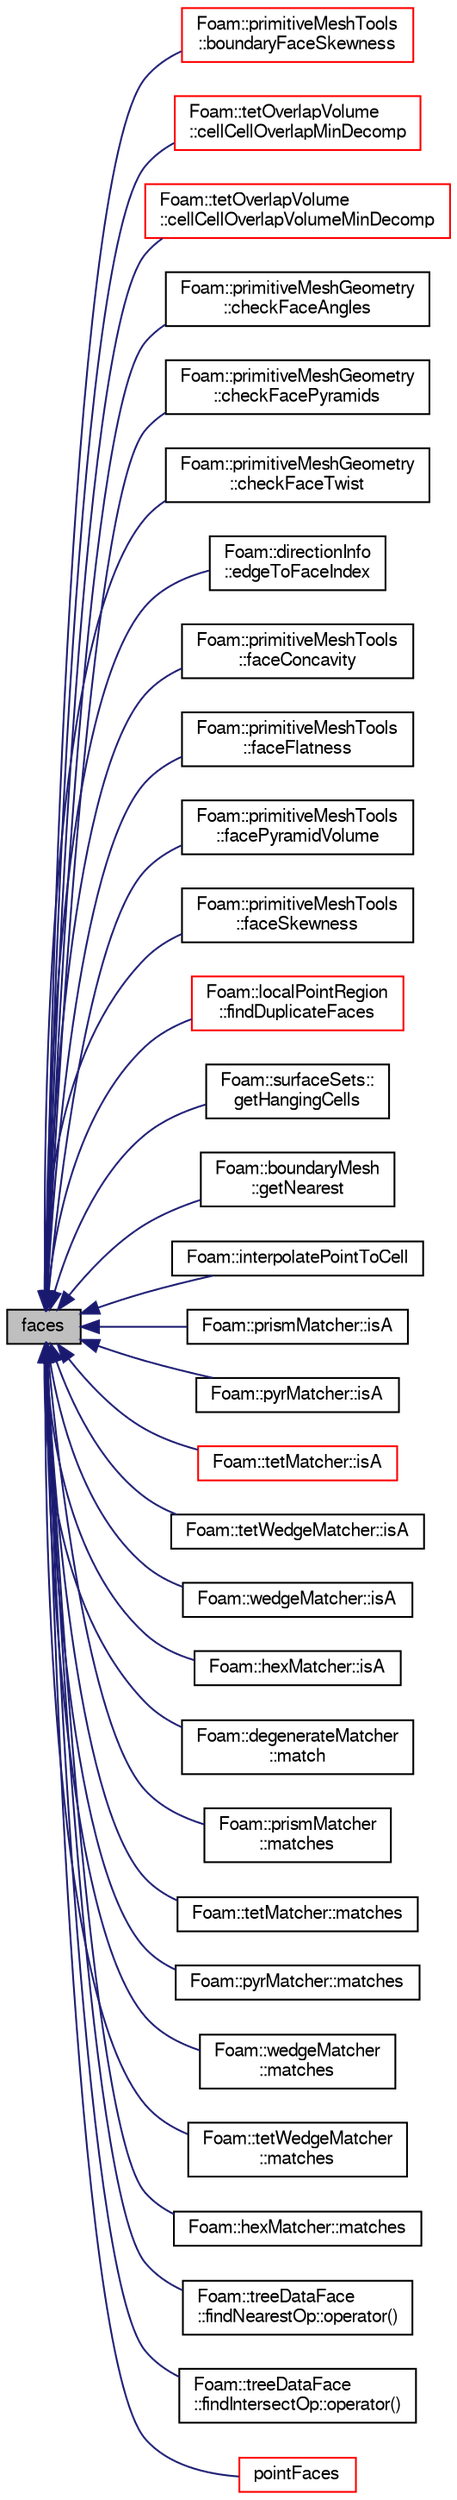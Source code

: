 digraph "faces"
{
  bgcolor="transparent";
  edge [fontname="FreeSans",fontsize="10",labelfontname="FreeSans",labelfontsize="10"];
  node [fontname="FreeSans",fontsize="10",shape=record];
  rankdir="LR";
  Node1 [label="faces",height=0.2,width=0.4,color="black", fillcolor="grey75", style="filled" fontcolor="black"];
  Node1 -> Node2 [dir="back",color="midnightblue",fontsize="10",style="solid",fontname="FreeSans"];
  Node2 [label="Foam::primitiveMeshTools\l::boundaryFaceSkewness",height=0.2,width=0.4,color="red",URL="$a01913.html#adb50ddf90d75ce9d64beafa16e1ccf02",tooltip="Skewness of single boundary face. "];
  Node1 -> Node3 [dir="back",color="midnightblue",fontsize="10",style="solid",fontname="FreeSans"];
  Node3 [label="Foam::tetOverlapVolume\l::cellCellOverlapMinDecomp",height=0.2,width=0.4,color="red",URL="$a02500.html#ad7d2fcd3e6fe707b574ad52fecb2b319",tooltip="Return true if olverlap volume is greater than threshold. "];
  Node1 -> Node4 [dir="back",color="midnightblue",fontsize="10",style="solid",fontname="FreeSans"];
  Node4 [label="Foam::tetOverlapVolume\l::cellCellOverlapVolumeMinDecomp",height=0.2,width=0.4,color="red",URL="$a02500.html#ac07b93de89840367af8c4144a41b064d",tooltip="Calculates the overlap volume. "];
  Node1 -> Node5 [dir="back",color="midnightblue",fontsize="10",style="solid",fontname="FreeSans"];
  Node5 [label="Foam::primitiveMeshGeometry\l::checkFaceAngles",height=0.2,width=0.4,color="black",URL="$a01912.html#a1e53fa2de621f051c1777b67d71e354c"];
  Node1 -> Node6 [dir="back",color="midnightblue",fontsize="10",style="solid",fontname="FreeSans"];
  Node6 [label="Foam::primitiveMeshGeometry\l::checkFacePyramids",height=0.2,width=0.4,color="black",URL="$a01912.html#ad90dd781f10ef81bbfefbe0b9b8fe46e"];
  Node1 -> Node7 [dir="back",color="midnightblue",fontsize="10",style="solid",fontname="FreeSans"];
  Node7 [label="Foam::primitiveMeshGeometry\l::checkFaceTwist",height=0.2,width=0.4,color="black",URL="$a01912.html#a024a05dbc6d84c1506e13b255ee71518"];
  Node1 -> Node8 [dir="back",color="midnightblue",fontsize="10",style="solid",fontname="FreeSans"];
  Node8 [label="Foam::directionInfo\l::edgeToFaceIndex",height=0.2,width=0.4,color="black",URL="$a00520.html#ae91026257717a2d46454adf53e72da4d",tooltip="Given edge on hex cell find corresponding edge on face. Is either. "];
  Node1 -> Node9 [dir="back",color="midnightblue",fontsize="10",style="solid",fontname="FreeSans"];
  Node9 [label="Foam::primitiveMeshTools\l::faceConcavity",height=0.2,width=0.4,color="black",URL="$a01913.html#a10cc791bf86b406e9f23f80b34b8bf8d",tooltip="Generate face concavity field. Returns per face the (sin of the) "];
  Node1 -> Node10 [dir="back",color="midnightblue",fontsize="10",style="solid",fontname="FreeSans"];
  Node10 [label="Foam::primitiveMeshTools\l::faceFlatness",height=0.2,width=0.4,color="black",URL="$a01913.html#abb1dae78c8be2af3d2f3fd772c68a73a",tooltip="Generate face flatness field. Compares the individual triangles&#39;. "];
  Node1 -> Node11 [dir="back",color="midnightblue",fontsize="10",style="solid",fontname="FreeSans"];
  Node11 [label="Foam::primitiveMeshTools\l::facePyramidVolume",height=0.2,width=0.4,color="black",URL="$a01913.html#aab4eea20bacd77eef1060af3f16adc26",tooltip="Generate face pyramid volume fields. "];
  Node1 -> Node12 [dir="back",color="midnightblue",fontsize="10",style="solid",fontname="FreeSans"];
  Node12 [label="Foam::primitiveMeshTools\l::faceSkewness",height=0.2,width=0.4,color="black",URL="$a01913.html#aeb1650fdc60d87717a060209d7526802",tooltip="Skewness of single face. "];
  Node1 -> Node13 [dir="back",color="midnightblue",fontsize="10",style="solid",fontname="FreeSans"];
  Node13 [label="Foam::localPointRegion\l::findDuplicateFaces",height=0.2,width=0.4,color="red",URL="$a01339.html#a6a37b082fe46b394cc065a8dfa76f62c",tooltip="Helper routine to find baffles (two boundary faces using the. "];
  Node1 -> Node14 [dir="back",color="midnightblue",fontsize="10",style="solid",fontname="FreeSans"];
  Node14 [label="Foam::surfaceSets::\lgetHangingCells",height=0.2,width=0.4,color="black",URL="$a02426.html#a132f4892a58ea8f9478b78c38c9747d7",tooltip="Get cells using points on &#39;outside&#39; only. "];
  Node1 -> Node15 [dir="back",color="midnightblue",fontsize="10",style="solid",fontname="FreeSans"];
  Node15 [label="Foam::boundaryMesh\l::getNearest",height=0.2,width=0.4,color="black",URL="$a00142.html#afc0c1d142df9fc42e5efffdf1f144d3a",tooltip="Get bMesh index of nearest face for every boundary face in. "];
  Node1 -> Node16 [dir="back",color="midnightblue",fontsize="10",style="solid",fontname="FreeSans"];
  Node16 [label="Foam::interpolatePointToCell",height=0.2,width=0.4,color="black",URL="$a10237.html#a818720045c0fa650b5ec0038ef8cdd46"];
  Node1 -> Node17 [dir="back",color="midnightblue",fontsize="10",style="solid",fontname="FreeSans"];
  Node17 [label="Foam::prismMatcher::isA",height=0.2,width=0.4,color="black",URL="$a01917.html#acd2adf1fc5f522ebdfcfdad416351c14",tooltip="Exact match. Uses faceSizeMatch. "];
  Node1 -> Node18 [dir="back",color="midnightblue",fontsize="10",style="solid",fontname="FreeSans"];
  Node18 [label="Foam::pyrMatcher::isA",height=0.2,width=0.4,color="black",URL="$a01982.html#acd2adf1fc5f522ebdfcfdad416351c14",tooltip="Exact match. Uses faceSizeMatch. "];
  Node1 -> Node19 [dir="back",color="midnightblue",fontsize="10",style="solid",fontname="FreeSans"];
  Node19 [label="Foam::tetMatcher::isA",height=0.2,width=0.4,color="red",URL="$a02499.html#acd2adf1fc5f522ebdfcfdad416351c14",tooltip="Exact match. Uses faceSizeMatch. "];
  Node1 -> Node20 [dir="back",color="midnightblue",fontsize="10",style="solid",fontname="FreeSans"];
  Node20 [label="Foam::tetWedgeMatcher::isA",height=0.2,width=0.4,color="black",URL="$a02503.html#acd2adf1fc5f522ebdfcfdad416351c14",tooltip="Exact match. Uses faceSizeMatch. "];
  Node1 -> Node21 [dir="back",color="midnightblue",fontsize="10",style="solid",fontname="FreeSans"];
  Node21 [label="Foam::wedgeMatcher::isA",height=0.2,width=0.4,color="black",URL="$a02784.html#acd2adf1fc5f522ebdfcfdad416351c14",tooltip="Exact match. Uses faceSizeMatch. "];
  Node1 -> Node22 [dir="back",color="midnightblue",fontsize="10",style="solid",fontname="FreeSans"];
  Node22 [label="Foam::hexMatcher::isA",height=0.2,width=0.4,color="black",URL="$a00979.html#acd2adf1fc5f522ebdfcfdad416351c14",tooltip="Exact match. Uses faceSizeMatch. "];
  Node1 -> Node23 [dir="back",color="midnightblue",fontsize="10",style="solid",fontname="FreeSans"];
  Node23 [label="Foam::degenerateMatcher\l::match",height=0.2,width=0.4,color="black",URL="$a00484.html#a5adc43a57aebf7c5155f18d991cdecf1",tooltip="Recognize shape given mesh and cellI. "];
  Node1 -> Node24 [dir="back",color="midnightblue",fontsize="10",style="solid",fontname="FreeSans"];
  Node24 [label="Foam::prismMatcher\l::matches",height=0.2,width=0.4,color="black",URL="$a01917.html#aaf80614ee28c6bfadb117557442c1bed",tooltip="Like isA but also constructs a cellShape (if shape matches) "];
  Node1 -> Node25 [dir="back",color="midnightblue",fontsize="10",style="solid",fontname="FreeSans"];
  Node25 [label="Foam::tetMatcher::matches",height=0.2,width=0.4,color="black",URL="$a02499.html#aaf80614ee28c6bfadb117557442c1bed",tooltip="Like isA but also constructs a cellShape (if shape matches) "];
  Node1 -> Node26 [dir="back",color="midnightblue",fontsize="10",style="solid",fontname="FreeSans"];
  Node26 [label="Foam::pyrMatcher::matches",height=0.2,width=0.4,color="black",URL="$a01982.html#aaf80614ee28c6bfadb117557442c1bed",tooltip="Like isA but also constructs a cellShape (if shape matches) "];
  Node1 -> Node27 [dir="back",color="midnightblue",fontsize="10",style="solid",fontname="FreeSans"];
  Node27 [label="Foam::wedgeMatcher\l::matches",height=0.2,width=0.4,color="black",URL="$a02784.html#aaf80614ee28c6bfadb117557442c1bed",tooltip="Like isA but also constructs a cellShape (if shape matches) "];
  Node1 -> Node28 [dir="back",color="midnightblue",fontsize="10",style="solid",fontname="FreeSans"];
  Node28 [label="Foam::tetWedgeMatcher\l::matches",height=0.2,width=0.4,color="black",URL="$a02503.html#aaf80614ee28c6bfadb117557442c1bed",tooltip="Like isA but also constructs a cellShape (if shape matches) "];
  Node1 -> Node29 [dir="back",color="midnightblue",fontsize="10",style="solid",fontname="FreeSans"];
  Node29 [label="Foam::hexMatcher::matches",height=0.2,width=0.4,color="black",URL="$a00979.html#aaf80614ee28c6bfadb117557442c1bed",tooltip="Like isA but also constructs a cellShape (if shape matches) "];
  Node1 -> Node30 [dir="back",color="midnightblue",fontsize="10",style="solid",fontname="FreeSans"];
  Node30 [label="Foam::treeDataFace\l::findNearestOp::operator()",height=0.2,width=0.4,color="black",URL="$a00787.html#a729f81361ac2cf97bbda7e0282e7e8cb"];
  Node1 -> Node31 [dir="back",color="midnightblue",fontsize="10",style="solid",fontname="FreeSans"];
  Node31 [label="Foam::treeDataFace\l::findIntersectOp::operator()",height=0.2,width=0.4,color="black",URL="$a00783.html#a43d47b209c41bbb1717f33bc766cd2c0",tooltip="Calculate intersection of triangle with ray. Sets result. "];
  Node1 -> Node32 [dir="back",color="midnightblue",fontsize="10",style="solid",fontname="FreeSans"];
  Node32 [label="pointFaces",height=0.2,width=0.4,color="red",URL="$a01911.html#a758f775d09e1be4cdd80daea4e402f55"];
}
